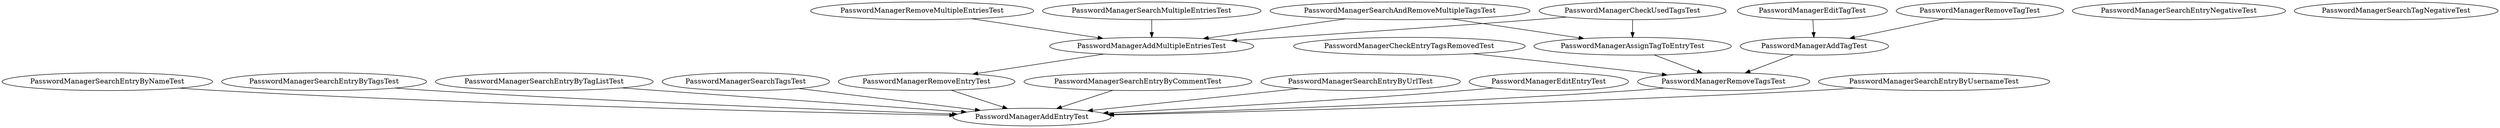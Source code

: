 digraph G {
    PasswordManagerAddMultipleEntriesTest;
    PasswordManagerSearchEntryByNameTest;
    PasswordManagerSearchEntryByTagsTest;
    PasswordManagerSearchEntryByTagListTest;
    PasswordManagerAddTagTest;
    PasswordManagerAddEntryTest;
    PasswordManagerEditTagTest;
    PasswordManagerRemoveTagTest;
    PasswordManagerSearchTagsTest;
    PasswordManagerRemoveEntryTest;
    PasswordManagerSearchEntryByCommentTest;
    PasswordManagerSearchEntryByUrlTest;
    PasswordManagerEditEntryTest;
    PasswordManagerSearchEntryNegativeTest;
    PasswordManagerSearchTagNegativeTest;
    PasswordManagerAssignTagToEntryTest;
    PasswordManagerRemoveMultipleEntriesTest;
    PasswordManagerRemoveTagsTest;
    PasswordManagerCheckUsedTagsTest;
    PasswordManagerSearchAndRemoveMultipleTagsTest;
    PasswordManagerSearchMultipleEntriesTest;
    PasswordManagerSearchEntryByUsernameTest;
    PasswordManagerCheckEntryTagsRemovedTest;
    PasswordManagerAddMultipleEntriesTest -> PasswordManagerRemoveEntryTest;
    PasswordManagerSearchEntryByNameTest -> PasswordManagerAddEntryTest;
    PasswordManagerSearchEntryByTagsTest -> PasswordManagerAddEntryTest;
    PasswordManagerSearchEntryByTagListTest -> PasswordManagerAddEntryTest;
    PasswordManagerAddTagTest -> PasswordManagerRemoveTagsTest;
    PasswordManagerEditTagTest -> PasswordManagerAddTagTest;
    PasswordManagerRemoveTagTest -> PasswordManagerAddTagTest;
    PasswordManagerSearchTagsTest -> PasswordManagerAddEntryTest;
    PasswordManagerRemoveEntryTest -> PasswordManagerAddEntryTest;
    PasswordManagerSearchEntryByCommentTest -> PasswordManagerAddEntryTest;
    PasswordManagerSearchEntryByUrlTest -> PasswordManagerAddEntryTest;
    PasswordManagerEditEntryTest -> PasswordManagerAddEntryTest;
    PasswordManagerAssignTagToEntryTest -> PasswordManagerRemoveTagsTest;
    PasswordManagerRemoveMultipleEntriesTest -> PasswordManagerAddMultipleEntriesTest;
    PasswordManagerRemoveTagsTest -> PasswordManagerAddEntryTest;
    PasswordManagerCheckUsedTagsTest -> PasswordManagerAddMultipleEntriesTest;
    PasswordManagerCheckUsedTagsTest -> PasswordManagerAssignTagToEntryTest;
    PasswordManagerSearchAndRemoveMultipleTagsTest -> PasswordManagerAddMultipleEntriesTest;
    PasswordManagerSearchAndRemoveMultipleTagsTest -> PasswordManagerAssignTagToEntryTest;
    PasswordManagerSearchMultipleEntriesTest -> PasswordManagerAddMultipleEntriesTest;
    PasswordManagerSearchEntryByUsernameTest -> PasswordManagerAddEntryTest;
    PasswordManagerCheckEntryTagsRemovedTest -> PasswordManagerRemoveTagsTest;
}
